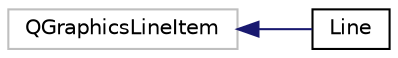 digraph "Graphical Class Hierarchy"
{
 // LATEX_PDF_SIZE
  edge [fontname="Helvetica",fontsize="10",labelfontname="Helvetica",labelfontsize="10"];
  node [fontname="Helvetica",fontsize="10",shape=record];
  rankdir="LR";
  Node24 [label="QGraphicsLineItem",height=0.2,width=0.4,color="grey75", fillcolor="white", style="filled",tooltip=" "];
  Node24 -> Node0 [dir="back",color="midnightblue",fontsize="10",style="solid",fontname="Helvetica"];
  Node0 [label="Line",height=0.2,width=0.4,color="black", fillcolor="white", style="filled",URL="$classLine.html",tooltip="Line between two components on a Scene."];
}
